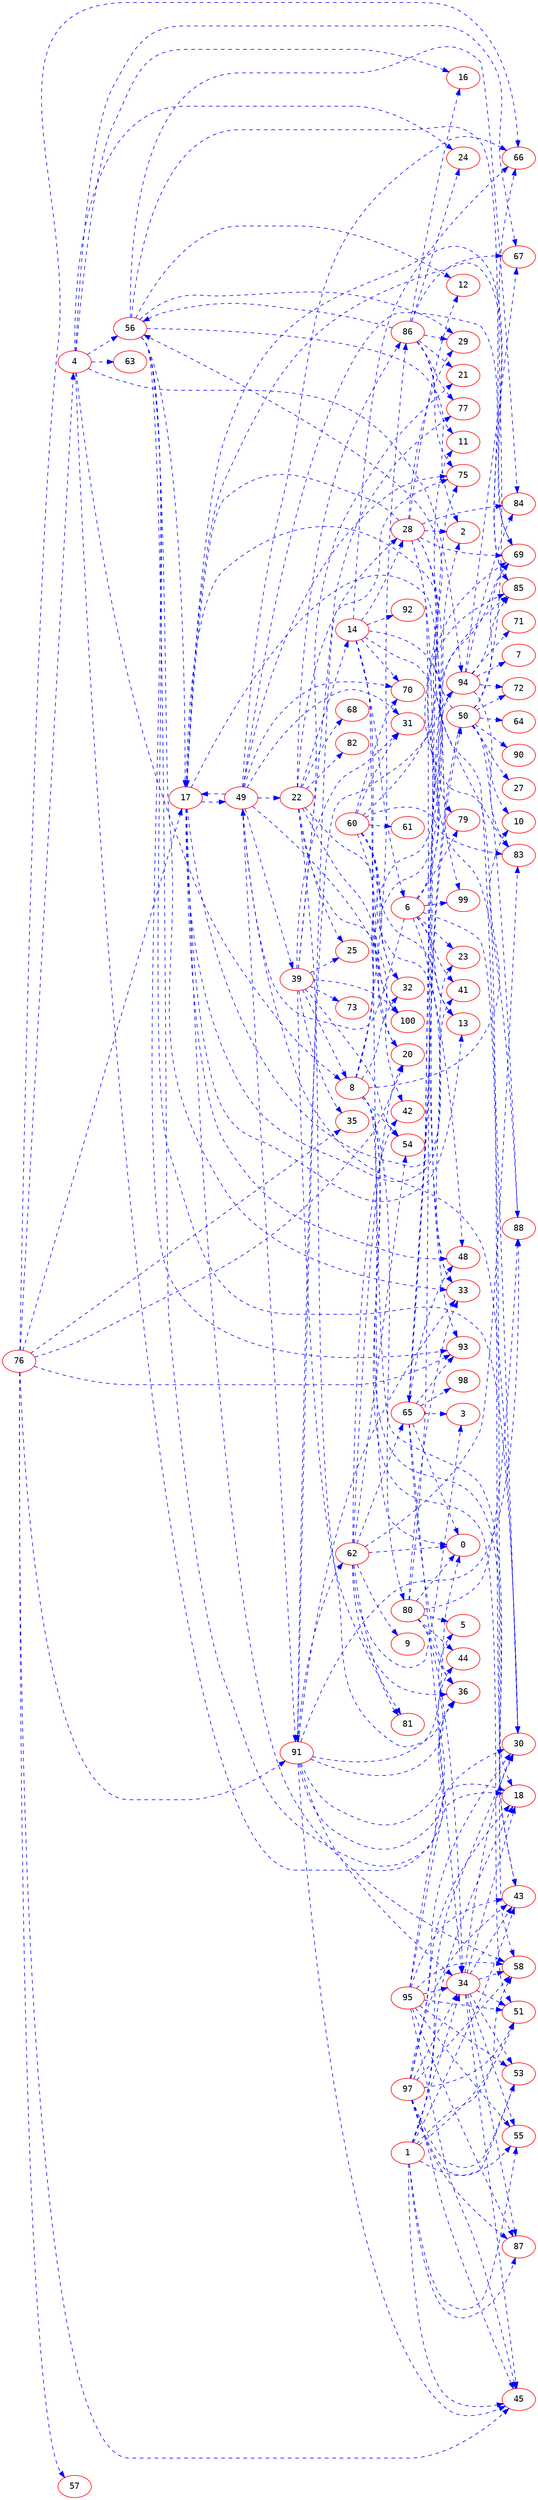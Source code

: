 digraph dumpedGraph {
		node[color=Red,fontname=Courier]
		edge[color=Blue,style=dashed]
		rankdir=LR; //Rank Direction Left to Right
		/*Total Nodes : 29 */
"1"->{"18" "30" "34" "43" "45" "51" "53" "55" "58" "87"}
"2"->{}
"4"->{"8" "16" "24" "36" "56" "63" "67" "94"}
"6"->{"13" "23" "41" "48" "49" "58" "69" "79" "85" "99"}
"8"->{"0" "2" "10" "11" "32" "43" "51" "54" "80" "86"}
"14"->{"6" "20" "28" "43" "66" "70" "83" "88" "92"}
"17"->{"13" "23" "41" "48" "49" "58" "69" "79" "85" "99"}
"21"->{}
"22"->{"14" "20" "25" "28" "32" "36" "42" "68" "82" "86"}
"28"->{"2" "12" "17" "18" "29" "30" "33" "69" "84" "93"}
"34"->{"18" "30" "43" "45" "51" "53" "55" "58" "87"}
"39"->{"8" "21" "25" "31" "35" "54" "73" "77" "81" "100"}
"49"->{"17" "22" "30" "31" "39" "66" "70" "75" "85" "91" "100"}
"50"->{"10" "27" "56" "64" "65" "66" "69" "72" "88" "90"}
"53"->{}
"56"->{"2" "12" "17" "18" "29" "30" "33" "69" "84" "93"}
"60"->{"13" "31" "32" "33" "61" "70" "83" "85" "100"}
"62"->{"0" "3" "9" "20" "36" "42" "54" "65" "81" "83"}
"65"->{"0" "3" "34" "36" "48" "50" "69" "93" "94" "98"}
"76"->{"4" "17" "20" "35" "45" "57" "66" "91" "93"}
"80"->{"0" "5" "33" "34" "36" "44" "75" "88"}
"84"->{}
"86"->{"11" "16" "21" "24" "29" "56" "67" "75" "77"}
"87"->{}
"91"->{"0" "5" "33" "34" "36" "44" "45" "62" "75" "88"}
"94"->{"7" "67" "71" "72" "83" "84" "85" "91"}
"95"->{"18" "30" "34" "43" "45" "51" "53" "55" "58" "87"}
"97"->{"18" "30" "34" "43" "45" "51" "53" "55" "58" "87"}
"100"->{}
}